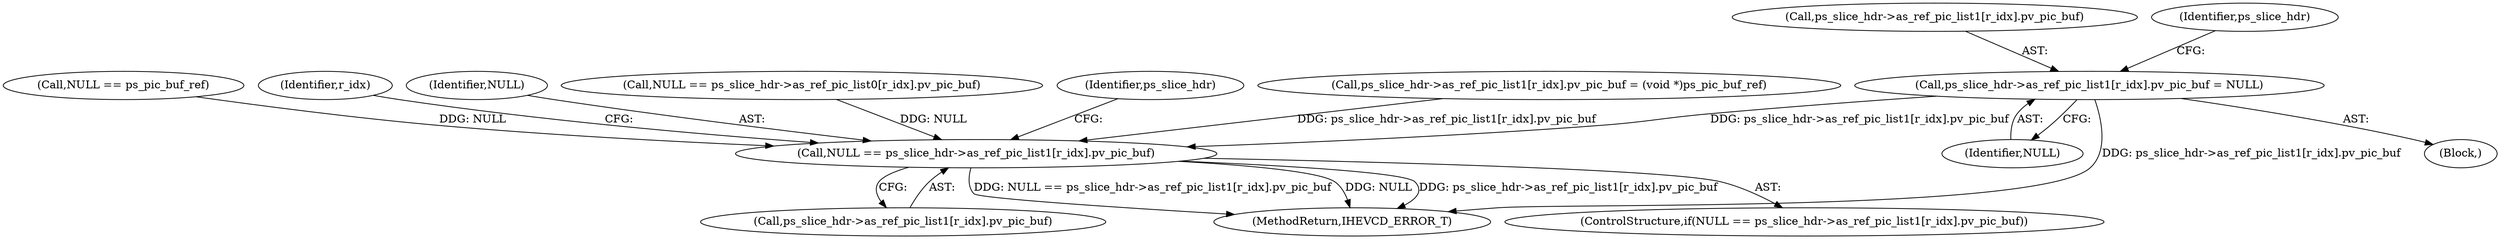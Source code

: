 digraph "0_Android_7c9be319a279654e55a6d757265f88c61a16a4d5@array" {
"1002244" [label="(Call,ps_slice_hdr->as_ref_pic_list1[r_idx].pv_pic_buf = NULL)"];
"1002433" [label="(Call,NULL == ps_slice_hdr->as_ref_pic_list1[r_idx].pv_pic_buf)"];
"1002252" [label="(Identifier,NULL)"];
"1002685" [label="(MethodReturn,IHEVCD_ERROR_T)"];
"1002312" [label="(Call,NULL == ps_pic_buf_ref)"];
"1002430" [label="(Identifier,r_idx)"];
"1002434" [label="(Identifier,NULL)"];
"1002354" [label="(Call,NULL == ps_slice_hdr->as_ref_pic_list0[r_idx].pv_pic_buf)"];
"1002433" [label="(Call,NULL == ps_slice_hdr->as_ref_pic_list1[r_idx].pv_pic_buf)"];
"1002447" [label="(Identifier,ps_slice_hdr)"];
"1002435" [label="(Call,ps_slice_hdr->as_ref_pic_list1[r_idx].pv_pic_buf)"];
"1002245" [label="(Call,ps_slice_hdr->as_ref_pic_list1[r_idx].pv_pic_buf)"];
"1002443" [label="(Call,ps_slice_hdr->as_ref_pic_list1[r_idx].pv_pic_buf = (void *)ps_pic_buf_ref)"];
"1002225" [label="(Block,)"];
"1002257" [label="(Identifier,ps_slice_hdr)"];
"1002244" [label="(Call,ps_slice_hdr->as_ref_pic_list1[r_idx].pv_pic_buf = NULL)"];
"1002432" [label="(ControlStructure,if(NULL == ps_slice_hdr->as_ref_pic_list1[r_idx].pv_pic_buf))"];
"1002244" -> "1002225"  [label="AST: "];
"1002244" -> "1002252"  [label="CFG: "];
"1002245" -> "1002244"  [label="AST: "];
"1002252" -> "1002244"  [label="AST: "];
"1002257" -> "1002244"  [label="CFG: "];
"1002244" -> "1002685"  [label="DDG: ps_slice_hdr->as_ref_pic_list1[r_idx].pv_pic_buf"];
"1002244" -> "1002433"  [label="DDG: ps_slice_hdr->as_ref_pic_list1[r_idx].pv_pic_buf"];
"1002433" -> "1002432"  [label="AST: "];
"1002433" -> "1002435"  [label="CFG: "];
"1002434" -> "1002433"  [label="AST: "];
"1002435" -> "1002433"  [label="AST: "];
"1002447" -> "1002433"  [label="CFG: "];
"1002430" -> "1002433"  [label="CFG: "];
"1002433" -> "1002685"  [label="DDG: NULL"];
"1002433" -> "1002685"  [label="DDG: ps_slice_hdr->as_ref_pic_list1[r_idx].pv_pic_buf"];
"1002433" -> "1002685"  [label="DDG: NULL == ps_slice_hdr->as_ref_pic_list1[r_idx].pv_pic_buf"];
"1002312" -> "1002433"  [label="DDG: NULL"];
"1002354" -> "1002433"  [label="DDG: NULL"];
"1002443" -> "1002433"  [label="DDG: ps_slice_hdr->as_ref_pic_list1[r_idx].pv_pic_buf"];
}

